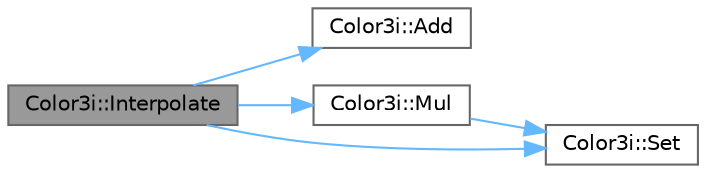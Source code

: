 digraph "Color3i::Interpolate"
{
 // LATEX_PDF_SIZE
  bgcolor="transparent";
  edge [fontname=Helvetica,fontsize=10,labelfontname=Helvetica,labelfontsize=10];
  node [fontname=Helvetica,fontsize=10,shape=box,height=0.2,width=0.4];
  rankdir="LR";
  Node1 [id="Node000001",label="Color3i::Interpolate",height=0.2,width=0.4,color="gray40", fillcolor="grey60", style="filled", fontcolor="black",tooltip=" "];
  Node1 -> Node2 [id="edge1_Node000001_Node000002",color="steelblue1",style="solid",tooltip=" "];
  Node2 [id="Node000002",label="Color3i::Add",height=0.2,width=0.4,color="grey40", fillcolor="white", style="filled",URL="$de/d12/struct_color3i.html#a22d432658770c521d12711b570adc6c0",tooltip=" "];
  Node1 -> Node3 [id="edge2_Node000001_Node000003",color="steelblue1",style="solid",tooltip=" "];
  Node3 [id="Node000003",label="Color3i::Mul",height=0.2,width=0.4,color="grey40", fillcolor="white", style="filled",URL="$de/d12/struct_color3i.html#a64153c1deac24bb364c7a1d539dd1368",tooltip=" "];
  Node3 -> Node4 [id="edge3_Node000003_Node000004",color="steelblue1",style="solid",tooltip=" "];
  Node4 [id="Node000004",label="Color3i::Set",height=0.2,width=0.4,color="grey40", fillcolor="white", style="filled",URL="$de/d12/struct_color3i.html#a83d27d6442838f43816b4bd5f937b33d",tooltip=" "];
  Node1 -> Node4 [id="edge4_Node000001_Node000004",color="steelblue1",style="solid",tooltip=" "];
}
